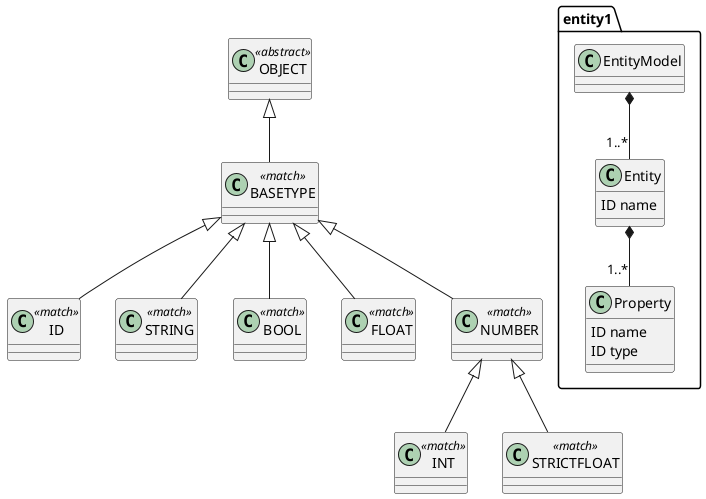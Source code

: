 @startuml
            set namespaceSeparator .
        entity1.EntityModel *-- "1..*" entity1.Entity
class entity1.EntityModel  {
}


entity1.Entity *-- "1..*" entity1.Property
class entity1.Entity  {
ID name
}


class entity1.Property  {
ID name
ID type
}


class ID <<match>> {
}


class STRING <<match>> {
}


class BOOL <<match>> {
}


class INT <<match>> {
}


class FLOAT <<match>> {
}


class STRICTFLOAT <<match>> {
}


class NUMBER <<match>> {
}

NUMBER <|-- STRICTFLOAT
NUMBER <|-- INT

class BASETYPE <<match>> {
}

BASETYPE <|-- NUMBER
BASETYPE <|-- FLOAT
BASETYPE <|-- BOOL
BASETYPE <|-- ID
BASETYPE <|-- STRING

class OBJECT <<abstract>> {
}

OBJECT <|-- BASETYPE

@enduml
